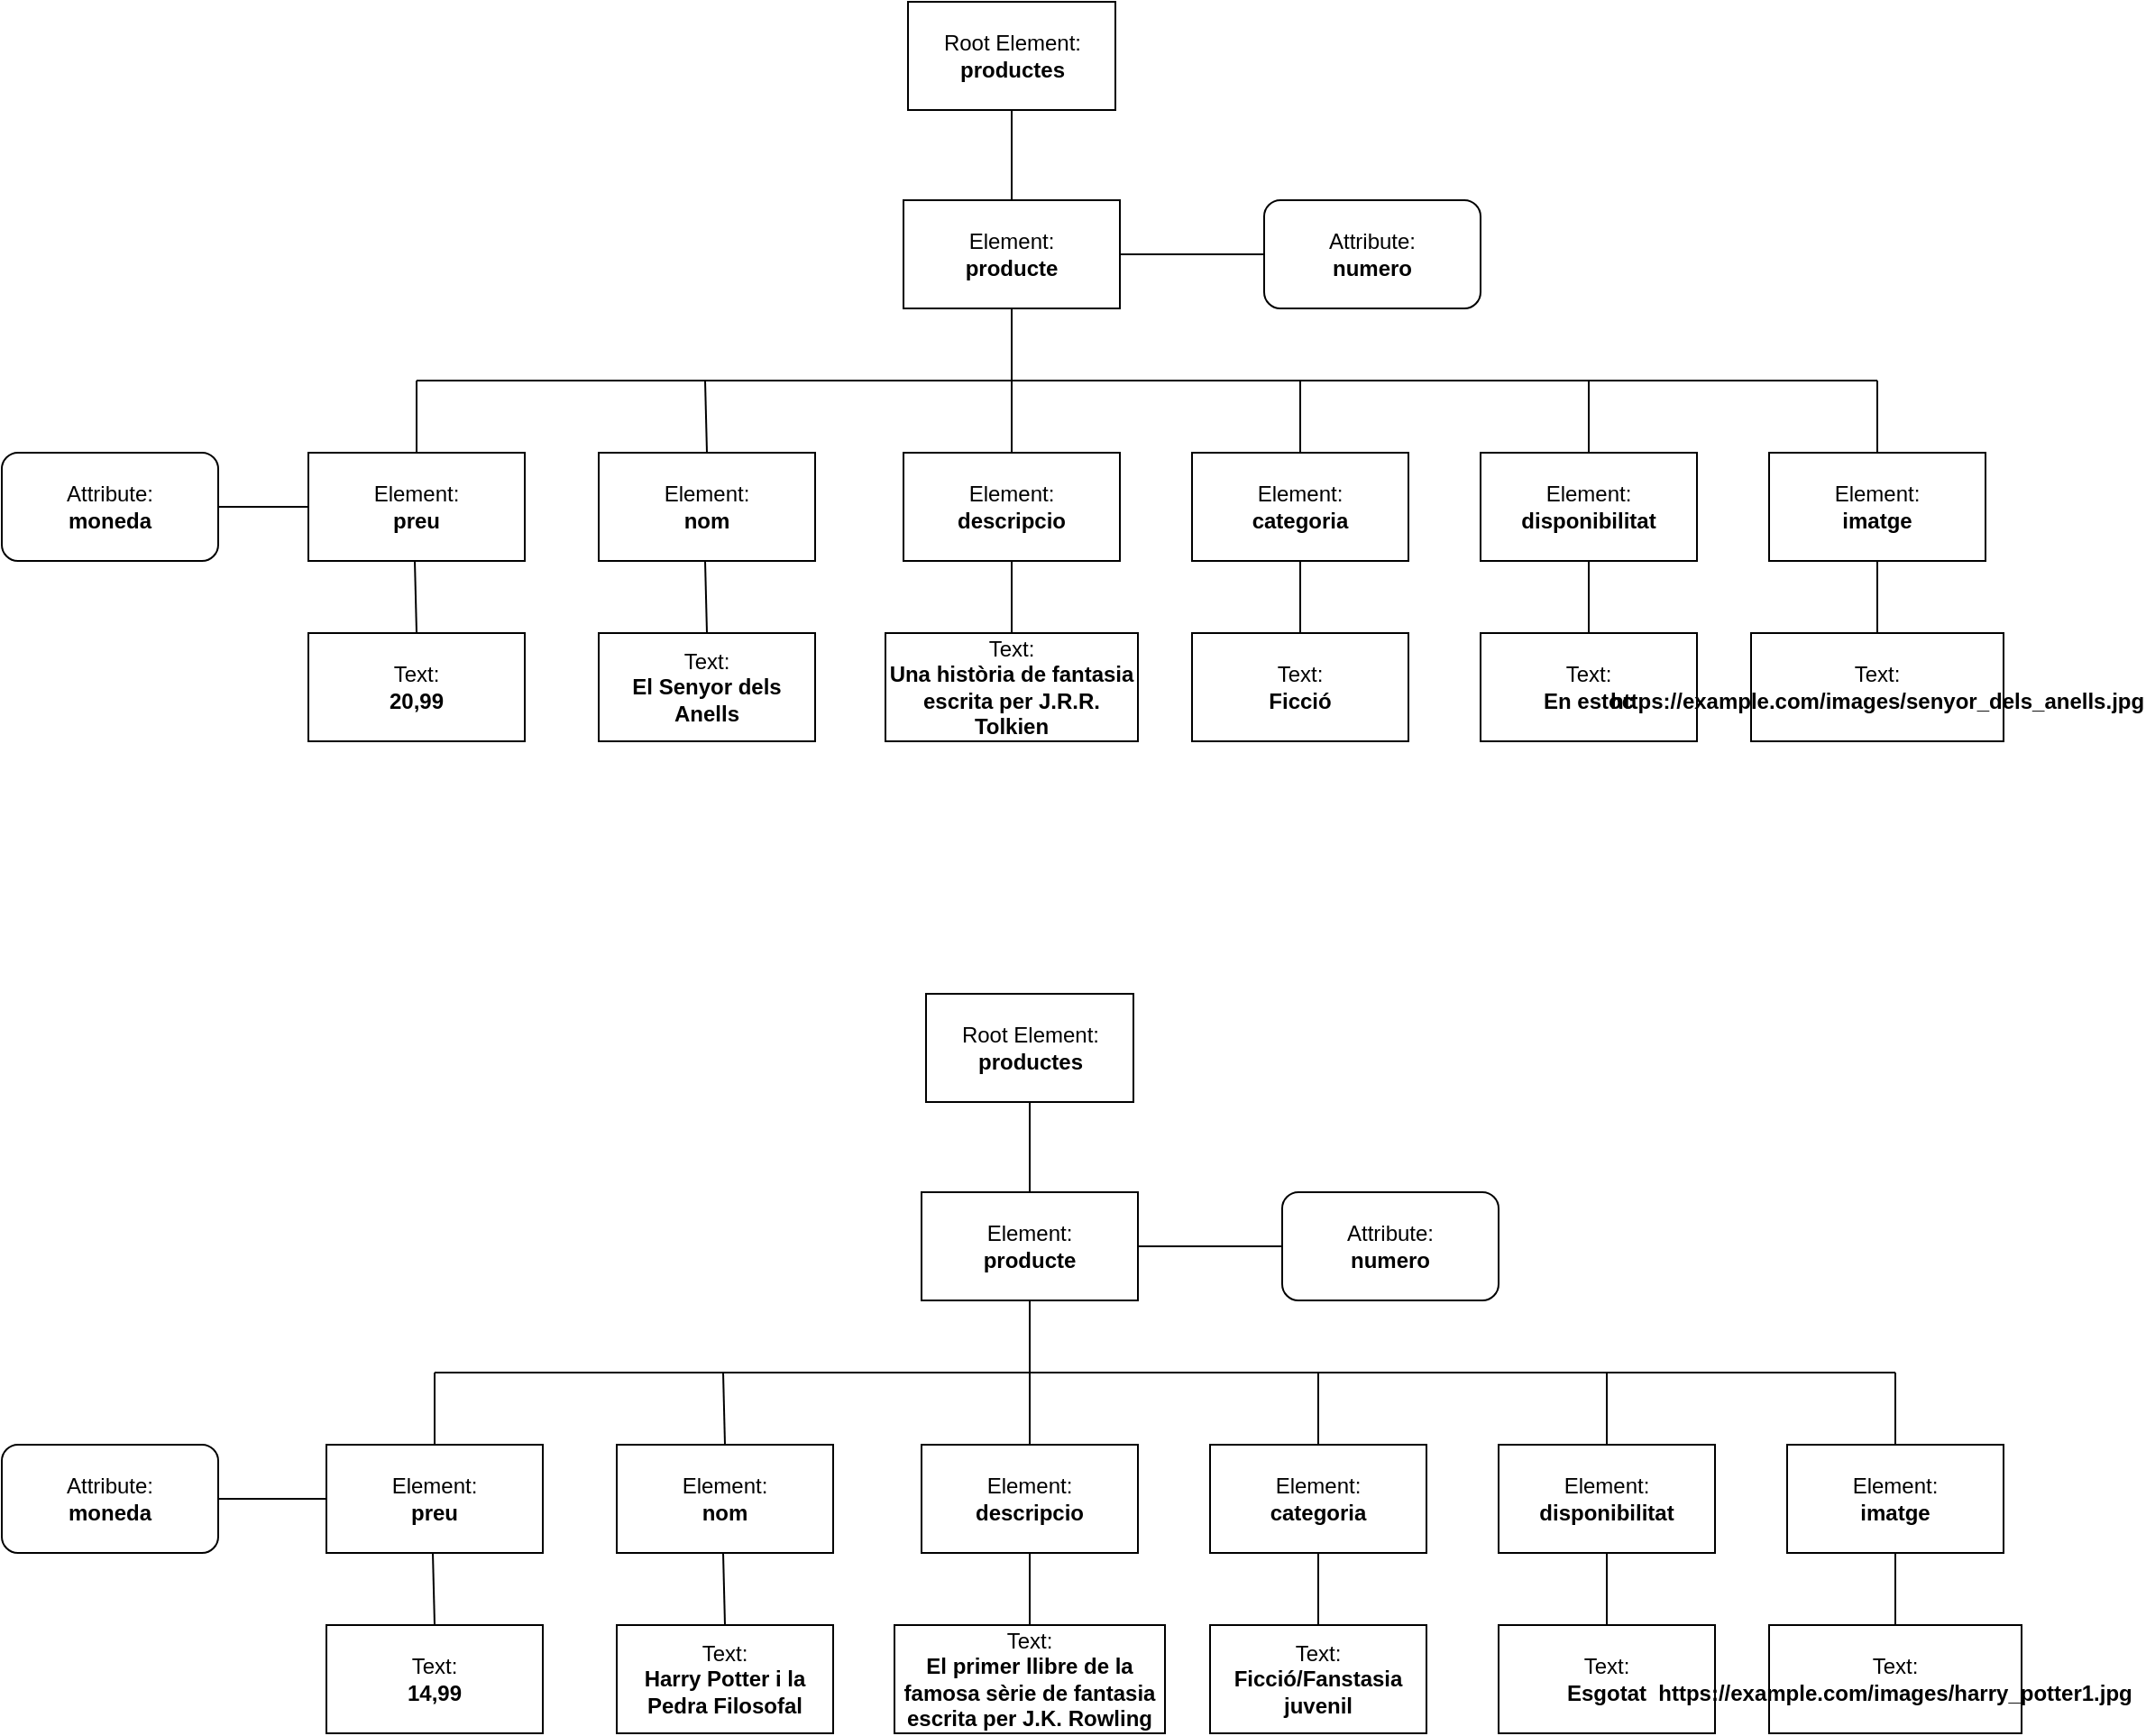 <mxfile version="25.0.3">
  <diagram name="Pàgina-1" id="8d-l_6ZX0FOeK1Vaz1ss">
    <mxGraphModel dx="1440" dy="832" grid="1" gridSize="10" guides="1" tooltips="1" connect="1" arrows="0" fold="1" page="1" pageScale="1" pageWidth="1654" pageHeight="1169" math="0" shadow="0">
      <root>
        <mxCell id="0" />
        <mxCell id="1" parent="0" />
        <mxCell id="ttW7PJuPHT0QXCq-DN1Q-2" style="edgeStyle=orthogonalEdgeStyle;rounded=0;orthogonalLoop=1;jettySize=auto;html=1;endArrow=none;endFill=0;" parent="1" source="ttW7PJuPHT0QXCq-DN1Q-1" target="ttW7PJuPHT0QXCq-DN1Q-3" edge="1">
          <mxGeometry relative="1" as="geometry">
            <mxPoint x="700" y="150" as="targetPoint" />
          </mxGeometry>
        </mxCell>
        <mxCell id="ttW7PJuPHT0QXCq-DN1Q-1" value="Root Element:&lt;br&gt;&lt;b&gt;productes&lt;/b&gt;" style="rounded=0;whiteSpace=wrap;html=1;" parent="1" vertex="1">
          <mxGeometry x="642.5" y="40" width="115" height="60" as="geometry" />
        </mxCell>
        <mxCell id="ttW7PJuPHT0QXCq-DN1Q-5" value="" style="edgeStyle=orthogonalEdgeStyle;rounded=0;orthogonalLoop=1;jettySize=auto;html=1;endArrow=none;endFill=0;" parent="1" source="ttW7PJuPHT0QXCq-DN1Q-3" target="ttW7PJuPHT0QXCq-DN1Q-4" edge="1">
          <mxGeometry relative="1" as="geometry" />
        </mxCell>
        <mxCell id="ttW7PJuPHT0QXCq-DN1Q-6" style="edgeStyle=orthogonalEdgeStyle;rounded=0;orthogonalLoop=1;jettySize=auto;html=1;endArrow=none;endFill=0;entryX=0.5;entryY=0;entryDx=0;entryDy=0;" parent="1" source="ttW7PJuPHT0QXCq-DN1Q-3" target="ttW7PJuPHT0QXCq-DN1Q-15" edge="1">
          <mxGeometry relative="1" as="geometry">
            <mxPoint x="700" y="250" as="targetPoint" />
          </mxGeometry>
        </mxCell>
        <mxCell id="ttW7PJuPHT0QXCq-DN1Q-3" value=" Element:&lt;br&gt;&lt;b&gt;producte&lt;/b&gt;" style="rounded=0;whiteSpace=wrap;html=1;" parent="1" vertex="1">
          <mxGeometry x="640" y="150" width="120" height="60" as="geometry" />
        </mxCell>
        <mxCell id="ttW7PJuPHT0QXCq-DN1Q-4" value="Attribute:&lt;br&gt;&lt;b&gt;numero&lt;/b&gt;" style="rounded=1;whiteSpace=wrap;html=1;" parent="1" vertex="1">
          <mxGeometry x="840" y="150" width="120" height="60" as="geometry" />
        </mxCell>
        <mxCell id="ttW7PJuPHT0QXCq-DN1Q-7" value="" style="endArrow=none;html=1;rounded=0;" parent="1" edge="1">
          <mxGeometry width="50" height="50" relative="1" as="geometry">
            <mxPoint x="370" y="250" as="sourcePoint" />
            <mxPoint x="1180" y="250" as="targetPoint" />
            <Array as="points">
              <mxPoint x="700" y="250" />
            </Array>
          </mxGeometry>
        </mxCell>
        <mxCell id="ttW7PJuPHT0QXCq-DN1Q-15" value=" Element:&lt;br&gt;&lt;b&gt;descripcio&lt;/b&gt;" style="rounded=0;whiteSpace=wrap;html=1;" parent="1" vertex="1">
          <mxGeometry x="640" y="290" width="120" height="60" as="geometry" />
        </mxCell>
        <mxCell id="ttW7PJuPHT0QXCq-DN1Q-16" value=" Element:&lt;br&gt;&lt;b&gt;categoria&lt;/b&gt;" style="rounded=0;whiteSpace=wrap;html=1;" parent="1" vertex="1">
          <mxGeometry x="800" y="290" width="120" height="60" as="geometry" />
        </mxCell>
        <mxCell id="ttW7PJuPHT0QXCq-DN1Q-17" value="" style="endArrow=none;html=1;rounded=0;exitX=0.5;exitY=0;exitDx=0;exitDy=0;endFill=0;" parent="1" source="ttW7PJuPHT0QXCq-DN1Q-16" edge="1">
          <mxGeometry width="50" height="50" relative="1" as="geometry">
            <mxPoint x="710" y="170" as="sourcePoint" />
            <mxPoint x="860" y="250" as="targetPoint" />
          </mxGeometry>
        </mxCell>
        <mxCell id="ttW7PJuPHT0QXCq-DN1Q-18" value="&lt;div&gt; Element:&lt;br&gt;&lt;/div&gt;&lt;b&gt;disponibilitat&lt;/b&gt;" style="rounded=0;whiteSpace=wrap;html=1;" parent="1" vertex="1">
          <mxGeometry x="960" y="290" width="120" height="60" as="geometry" />
        </mxCell>
        <mxCell id="ttW7PJuPHT0QXCq-DN1Q-19" value="" style="endArrow=none;html=1;rounded=0;exitX=0.5;exitY=0;exitDx=0;exitDy=0;endFill=0;" parent="1" source="ttW7PJuPHT0QXCq-DN1Q-18" edge="1">
          <mxGeometry width="50" height="50" relative="1" as="geometry">
            <mxPoint x="870" y="170" as="sourcePoint" />
            <mxPoint x="1020" y="250" as="targetPoint" />
          </mxGeometry>
        </mxCell>
        <mxCell id="ttW7PJuPHT0QXCq-DN1Q-20" value=" Element:&lt;br&gt;&lt;b&gt;nom&lt;/b&gt;" style="rounded=0;whiteSpace=wrap;html=1;" parent="1" vertex="1">
          <mxGeometry x="471" y="290" width="120" height="60" as="geometry" />
        </mxCell>
        <mxCell id="ttW7PJuPHT0QXCq-DN1Q-21" value="" style="endArrow=none;html=1;rounded=0;exitX=0.5;exitY=0;exitDx=0;exitDy=0;endFill=0;" parent="1" source="ttW7PJuPHT0QXCq-DN1Q-20" edge="1">
          <mxGeometry width="50" height="50" relative="1" as="geometry">
            <mxPoint x="380" y="170" as="sourcePoint" />
            <mxPoint x="530" y="250" as="targetPoint" />
          </mxGeometry>
        </mxCell>
        <mxCell id="ttW7PJuPHT0QXCq-DN1Q-22" value=" Element:&lt;br&gt;&lt;b&gt;preu&lt;/b&gt;" style="rounded=0;whiteSpace=wrap;html=1;" parent="1" vertex="1">
          <mxGeometry x="310" y="290" width="120" height="60" as="geometry" />
        </mxCell>
        <mxCell id="ttW7PJuPHT0QXCq-DN1Q-23" value="" style="endArrow=none;html=1;rounded=0;exitX=0.5;exitY=0;exitDx=0;exitDy=0;endFill=0;" parent="1" source="ttW7PJuPHT0QXCq-DN1Q-22" edge="1">
          <mxGeometry width="50" height="50" relative="1" as="geometry">
            <mxPoint x="220" y="170" as="sourcePoint" />
            <mxPoint x="370" y="250" as="targetPoint" />
          </mxGeometry>
        </mxCell>
        <mxCell id="ttW7PJuPHT0QXCq-DN1Q-26" value="&lt;div&gt; Element:&lt;br&gt;&lt;b&gt;imatge&lt;/b&gt;&lt;br&gt;&lt;/div&gt;&lt;b&gt;&lt;/b&gt;" style="rounded=0;whiteSpace=wrap;html=1;" parent="1" vertex="1">
          <mxGeometry x="1120" y="290" width="120" height="60" as="geometry" />
        </mxCell>
        <mxCell id="ttW7PJuPHT0QXCq-DN1Q-27" value="" style="endArrow=none;html=1;rounded=0;exitX=0.5;exitY=0;exitDx=0;exitDy=0;endFill=0;" parent="1" source="ttW7PJuPHT0QXCq-DN1Q-26" edge="1">
          <mxGeometry width="50" height="50" relative="1" as="geometry">
            <mxPoint x="1030" y="170" as="sourcePoint" />
            <mxPoint x="1180" y="250" as="targetPoint" />
          </mxGeometry>
        </mxCell>
        <mxCell id="ttW7PJuPHT0QXCq-DN1Q-28" value=" Text:&lt;br&gt;&lt;b&gt;20,99&lt;/b&gt;" style="rounded=0;whiteSpace=wrap;html=1;" parent="1" vertex="1">
          <mxGeometry x="310" y="390" width="120" height="60" as="geometry" />
        </mxCell>
        <mxCell id="ttW7PJuPHT0QXCq-DN1Q-29" value="" style="endArrow=none;html=1;rounded=0;exitX=0.5;exitY=0;exitDx=0;exitDy=0;endFill=0;" parent="1" source="ttW7PJuPHT0QXCq-DN1Q-28" edge="1">
          <mxGeometry width="50" height="50" relative="1" as="geometry">
            <mxPoint x="219" y="270" as="sourcePoint" />
            <mxPoint x="369" y="350" as="targetPoint" />
          </mxGeometry>
        </mxCell>
        <mxCell id="ttW7PJuPHT0QXCq-DN1Q-30" value=" Text:&lt;br&gt;&lt;b&gt;El Senyor dels Anells&lt;/b&gt;" style="rounded=0;whiteSpace=wrap;html=1;" parent="1" vertex="1">
          <mxGeometry x="471" y="390" width="120" height="60" as="geometry" />
        </mxCell>
        <mxCell id="ttW7PJuPHT0QXCq-DN1Q-31" value="" style="endArrow=none;html=1;rounded=0;exitX=0.5;exitY=0;exitDx=0;exitDy=0;endFill=0;" parent="1" source="ttW7PJuPHT0QXCq-DN1Q-30" edge="1">
          <mxGeometry width="50" height="50" relative="1" as="geometry">
            <mxPoint x="380" y="270" as="sourcePoint" />
            <mxPoint x="530" y="350" as="targetPoint" />
          </mxGeometry>
        </mxCell>
        <mxCell id="ttW7PJuPHT0QXCq-DN1Q-32" value=" Text:&lt;br&gt;&lt;b&gt;Una història de fantasia escrita per J.R.R. Tolkien&lt;/b&gt;" style="rounded=0;whiteSpace=wrap;html=1;" parent="1" vertex="1">
          <mxGeometry x="630" y="390" width="140" height="60" as="geometry" />
        </mxCell>
        <mxCell id="ttW7PJuPHT0QXCq-DN1Q-33" value="" style="endArrow=none;html=1;rounded=0;exitX=0.5;exitY=0;exitDx=0;exitDy=0;endFill=0;entryX=0.5;entryY=1;entryDx=0;entryDy=0;" parent="1" source="ttW7PJuPHT0QXCq-DN1Q-32" target="ttW7PJuPHT0QXCq-DN1Q-15" edge="1">
          <mxGeometry width="50" height="50" relative="1" as="geometry">
            <mxPoint x="551.5" y="270" as="sourcePoint" />
            <mxPoint x="701.5" y="350" as="targetPoint" />
          </mxGeometry>
        </mxCell>
        <mxCell id="ttW7PJuPHT0QXCq-DN1Q-34" value=" Text:&lt;br&gt;&lt;b&gt;Ficció&lt;/b&gt;" style="rounded=0;whiteSpace=wrap;html=1;" parent="1" vertex="1">
          <mxGeometry x="800" y="390" width="120" height="60" as="geometry" />
        </mxCell>
        <mxCell id="ttW7PJuPHT0QXCq-DN1Q-35" value="" style="endArrow=none;html=1;rounded=0;exitX=0.5;exitY=0;exitDx=0;exitDy=0;endFill=0;entryX=0.5;entryY=1;entryDx=0;entryDy=0;" parent="1" source="ttW7PJuPHT0QXCq-DN1Q-34" edge="1">
          <mxGeometry width="50" height="50" relative="1" as="geometry">
            <mxPoint x="711.5" y="270" as="sourcePoint" />
            <mxPoint x="860" y="350" as="targetPoint" />
          </mxGeometry>
        </mxCell>
        <mxCell id="ttW7PJuPHT0QXCq-DN1Q-36" value=" Text:&lt;br&gt;&lt;b&gt;En estoc&lt;/b&gt;" style="rounded=0;whiteSpace=wrap;html=1;" parent="1" vertex="1">
          <mxGeometry x="960" y="390" width="120" height="60" as="geometry" />
        </mxCell>
        <mxCell id="ttW7PJuPHT0QXCq-DN1Q-37" value="" style="endArrow=none;html=1;rounded=0;exitX=0.5;exitY=0;exitDx=0;exitDy=0;endFill=0;entryX=0.5;entryY=1;entryDx=0;entryDy=0;" parent="1" source="ttW7PJuPHT0QXCq-DN1Q-36" edge="1">
          <mxGeometry width="50" height="50" relative="1" as="geometry">
            <mxPoint x="871.5" y="270" as="sourcePoint" />
            <mxPoint x="1020" y="350" as="targetPoint" />
          </mxGeometry>
        </mxCell>
        <mxCell id="ttW7PJuPHT0QXCq-DN1Q-38" value=" Text:&lt;br&gt;&lt;b&gt;https://example.com/images/senyor_dels_anells.jpg&lt;/b&gt;" style="rounded=0;whiteSpace=wrap;html=1;" parent="1" vertex="1">
          <mxGeometry x="1110" y="390" width="140" height="60" as="geometry" />
        </mxCell>
        <mxCell id="ttW7PJuPHT0QXCq-DN1Q-39" value="" style="endArrow=none;html=1;rounded=0;exitX=0.5;exitY=0;exitDx=0;exitDy=0;endFill=0;" parent="1" source="ttW7PJuPHT0QXCq-DN1Q-38" edge="1">
          <mxGeometry width="50" height="50" relative="1" as="geometry">
            <mxPoint x="1031.5" y="260" as="sourcePoint" />
            <mxPoint x="1180" y="350" as="targetPoint" />
          </mxGeometry>
        </mxCell>
        <mxCell id="ttW7PJuPHT0QXCq-DN1Q-40" style="edgeStyle=orthogonalEdgeStyle;rounded=0;orthogonalLoop=1;jettySize=auto;html=1;endArrow=none;endFill=0;" parent="1" source="ttW7PJuPHT0QXCq-DN1Q-41" target="ttW7PJuPHT0QXCq-DN1Q-44" edge="1">
          <mxGeometry relative="1" as="geometry">
            <mxPoint x="710" y="700" as="targetPoint" />
          </mxGeometry>
        </mxCell>
        <mxCell id="ttW7PJuPHT0QXCq-DN1Q-41" value="Root Element:&lt;br&gt;&lt;b&gt;productes&lt;/b&gt;" style="rounded=0;whiteSpace=wrap;html=1;" parent="1" vertex="1">
          <mxGeometry x="652.5" y="590" width="115" height="60" as="geometry" />
        </mxCell>
        <mxCell id="ttW7PJuPHT0QXCq-DN1Q-42" value="" style="edgeStyle=orthogonalEdgeStyle;rounded=0;orthogonalLoop=1;jettySize=auto;html=1;endArrow=none;endFill=0;" parent="1" source="ttW7PJuPHT0QXCq-DN1Q-44" target="ttW7PJuPHT0QXCq-DN1Q-45" edge="1">
          <mxGeometry relative="1" as="geometry" />
        </mxCell>
        <mxCell id="ttW7PJuPHT0QXCq-DN1Q-43" style="edgeStyle=orthogonalEdgeStyle;rounded=0;orthogonalLoop=1;jettySize=auto;html=1;endArrow=none;endFill=0;entryX=0.5;entryY=0;entryDx=0;entryDy=0;" parent="1" source="ttW7PJuPHT0QXCq-DN1Q-44" target="ttW7PJuPHT0QXCq-DN1Q-47" edge="1">
          <mxGeometry relative="1" as="geometry">
            <mxPoint x="710" y="800" as="targetPoint" />
          </mxGeometry>
        </mxCell>
        <mxCell id="ttW7PJuPHT0QXCq-DN1Q-44" value=" Element:&lt;br&gt;&lt;b&gt;producte&lt;/b&gt;" style="rounded=0;whiteSpace=wrap;html=1;" parent="1" vertex="1">
          <mxGeometry x="650" y="700" width="120" height="60" as="geometry" />
        </mxCell>
        <mxCell id="ttW7PJuPHT0QXCq-DN1Q-45" value="Attribute:&lt;br&gt;&lt;b&gt;numero&lt;/b&gt;" style="rounded=1;whiteSpace=wrap;html=1;" parent="1" vertex="1">
          <mxGeometry x="850" y="700" width="120" height="60" as="geometry" />
        </mxCell>
        <mxCell id="ttW7PJuPHT0QXCq-DN1Q-46" value="" style="endArrow=none;html=1;rounded=0;" parent="1" edge="1">
          <mxGeometry width="50" height="50" relative="1" as="geometry">
            <mxPoint x="380" y="800" as="sourcePoint" />
            <mxPoint x="1190" y="800" as="targetPoint" />
            <Array as="points">
              <mxPoint x="710" y="800" />
            </Array>
          </mxGeometry>
        </mxCell>
        <mxCell id="ttW7PJuPHT0QXCq-DN1Q-47" value=" Element:&lt;br&gt;&lt;b&gt;descripcio&lt;/b&gt;" style="rounded=0;whiteSpace=wrap;html=1;" parent="1" vertex="1">
          <mxGeometry x="650" y="840" width="120" height="60" as="geometry" />
        </mxCell>
        <mxCell id="ttW7PJuPHT0QXCq-DN1Q-48" value=" Element:&lt;br&gt;&lt;b&gt;categoria&lt;/b&gt;" style="rounded=0;whiteSpace=wrap;html=1;" parent="1" vertex="1">
          <mxGeometry x="810" y="840" width="120" height="60" as="geometry" />
        </mxCell>
        <mxCell id="ttW7PJuPHT0QXCq-DN1Q-49" value="" style="endArrow=none;html=1;rounded=0;exitX=0.5;exitY=0;exitDx=0;exitDy=0;endFill=0;" parent="1" source="ttW7PJuPHT0QXCq-DN1Q-48" edge="1">
          <mxGeometry width="50" height="50" relative="1" as="geometry">
            <mxPoint x="720" y="720" as="sourcePoint" />
            <mxPoint x="870" y="800" as="targetPoint" />
          </mxGeometry>
        </mxCell>
        <mxCell id="ttW7PJuPHT0QXCq-DN1Q-50" value="&lt;div&gt; Element:&lt;br&gt;&lt;/div&gt;&lt;b&gt;disponibilitat&lt;/b&gt;" style="rounded=0;whiteSpace=wrap;html=1;" parent="1" vertex="1">
          <mxGeometry x="970" y="840" width="120" height="60" as="geometry" />
        </mxCell>
        <mxCell id="ttW7PJuPHT0QXCq-DN1Q-51" value="" style="endArrow=none;html=1;rounded=0;exitX=0.5;exitY=0;exitDx=0;exitDy=0;endFill=0;" parent="1" source="ttW7PJuPHT0QXCq-DN1Q-50" edge="1">
          <mxGeometry width="50" height="50" relative="1" as="geometry">
            <mxPoint x="880" y="720" as="sourcePoint" />
            <mxPoint x="1030" y="800" as="targetPoint" />
          </mxGeometry>
        </mxCell>
        <mxCell id="ttW7PJuPHT0QXCq-DN1Q-52" value=" Element:&lt;br&gt;&lt;b&gt;nom&lt;/b&gt;" style="rounded=0;whiteSpace=wrap;html=1;" parent="1" vertex="1">
          <mxGeometry x="481" y="840" width="120" height="60" as="geometry" />
        </mxCell>
        <mxCell id="ttW7PJuPHT0QXCq-DN1Q-53" value="" style="endArrow=none;html=1;rounded=0;exitX=0.5;exitY=0;exitDx=0;exitDy=0;endFill=0;" parent="1" source="ttW7PJuPHT0QXCq-DN1Q-52" edge="1">
          <mxGeometry width="50" height="50" relative="1" as="geometry">
            <mxPoint x="390" y="720" as="sourcePoint" />
            <mxPoint x="540" y="800" as="targetPoint" />
          </mxGeometry>
        </mxCell>
        <mxCell id="ttW7PJuPHT0QXCq-DN1Q-54" value=" Element:&lt;br&gt;&lt;b&gt;preu&lt;/b&gt;" style="rounded=0;whiteSpace=wrap;html=1;" parent="1" vertex="1">
          <mxGeometry x="320" y="840" width="120" height="60" as="geometry" />
        </mxCell>
        <mxCell id="ttW7PJuPHT0QXCq-DN1Q-55" value="" style="endArrow=none;html=1;rounded=0;exitX=0.5;exitY=0;exitDx=0;exitDy=0;endFill=0;" parent="1" source="ttW7PJuPHT0QXCq-DN1Q-54" edge="1">
          <mxGeometry width="50" height="50" relative="1" as="geometry">
            <mxPoint x="230" y="720" as="sourcePoint" />
            <mxPoint x="380" y="800" as="targetPoint" />
          </mxGeometry>
        </mxCell>
        <mxCell id="ttW7PJuPHT0QXCq-DN1Q-57" value="&lt;div&gt; Element:&lt;br&gt;&lt;b&gt;imatge&lt;/b&gt;&lt;br&gt;&lt;/div&gt;&lt;b&gt;&lt;/b&gt;" style="rounded=0;whiteSpace=wrap;html=1;" parent="1" vertex="1">
          <mxGeometry x="1130" y="840" width="120" height="60" as="geometry" />
        </mxCell>
        <mxCell id="ttW7PJuPHT0QXCq-DN1Q-58" value="" style="endArrow=none;html=1;rounded=0;exitX=0.5;exitY=0;exitDx=0;exitDy=0;endFill=0;" parent="1" source="ttW7PJuPHT0QXCq-DN1Q-57" edge="1">
          <mxGeometry width="50" height="50" relative="1" as="geometry">
            <mxPoint x="1040" y="720" as="sourcePoint" />
            <mxPoint x="1190" y="800" as="targetPoint" />
          </mxGeometry>
        </mxCell>
        <mxCell id="ttW7PJuPHT0QXCq-DN1Q-59" value=" Text:&lt;br&gt;&lt;b&gt;14,99&lt;/b&gt;" style="rounded=0;whiteSpace=wrap;html=1;" parent="1" vertex="1">
          <mxGeometry x="320" y="940" width="120" height="60" as="geometry" />
        </mxCell>
        <mxCell id="ttW7PJuPHT0QXCq-DN1Q-60" value="" style="endArrow=none;html=1;rounded=0;exitX=0.5;exitY=0;exitDx=0;exitDy=0;endFill=0;" parent="1" source="ttW7PJuPHT0QXCq-DN1Q-59" edge="1">
          <mxGeometry width="50" height="50" relative="1" as="geometry">
            <mxPoint x="229" y="820" as="sourcePoint" />
            <mxPoint x="379" y="900" as="targetPoint" />
          </mxGeometry>
        </mxCell>
        <mxCell id="ttW7PJuPHT0QXCq-DN1Q-61" value=" Text:&lt;br&gt;&lt;b&gt;Harry Potter i la Pedra Filosofal&lt;/b&gt;&lt;br&gt;&lt;b&gt;&lt;/b&gt;" style="rounded=0;whiteSpace=wrap;html=1;" parent="1" vertex="1">
          <mxGeometry x="481" y="940" width="120" height="60" as="geometry" />
        </mxCell>
        <mxCell id="ttW7PJuPHT0QXCq-DN1Q-62" value="" style="endArrow=none;html=1;rounded=0;exitX=0.5;exitY=0;exitDx=0;exitDy=0;endFill=0;" parent="1" source="ttW7PJuPHT0QXCq-DN1Q-61" edge="1">
          <mxGeometry width="50" height="50" relative="1" as="geometry">
            <mxPoint x="390" y="820" as="sourcePoint" />
            <mxPoint x="540" y="900" as="targetPoint" />
          </mxGeometry>
        </mxCell>
        <mxCell id="ttW7PJuPHT0QXCq-DN1Q-63" value=" Text:&lt;br&gt;&lt;b&gt;El primer llibre de la famosa sèrie de fantasia escrita per J.K. Rowling&lt;/b&gt;" style="rounded=0;whiteSpace=wrap;html=1;" parent="1" vertex="1">
          <mxGeometry x="635" y="940" width="150" height="60" as="geometry" />
        </mxCell>
        <mxCell id="ttW7PJuPHT0QXCq-DN1Q-64" value="" style="endArrow=none;html=1;rounded=0;exitX=0.5;exitY=0;exitDx=0;exitDy=0;endFill=0;entryX=0.5;entryY=1;entryDx=0;entryDy=0;" parent="1" source="ttW7PJuPHT0QXCq-DN1Q-63" target="ttW7PJuPHT0QXCq-DN1Q-47" edge="1">
          <mxGeometry width="50" height="50" relative="1" as="geometry">
            <mxPoint x="561.5" y="820" as="sourcePoint" />
            <mxPoint x="711.5" y="900" as="targetPoint" />
          </mxGeometry>
        </mxCell>
        <mxCell id="ttW7PJuPHT0QXCq-DN1Q-65" value=" Text:&lt;br&gt;&lt;b&gt;Ficció/Fanstasia juvenil&lt;br&gt;&lt;/b&gt;" style="rounded=0;whiteSpace=wrap;html=1;" parent="1" vertex="1">
          <mxGeometry x="810" y="940" width="120" height="60" as="geometry" />
        </mxCell>
        <mxCell id="ttW7PJuPHT0QXCq-DN1Q-66" value="" style="endArrow=none;html=1;rounded=0;exitX=0.5;exitY=0;exitDx=0;exitDy=0;endFill=0;entryX=0.5;entryY=1;entryDx=0;entryDy=0;" parent="1" source="ttW7PJuPHT0QXCq-DN1Q-65" edge="1">
          <mxGeometry width="50" height="50" relative="1" as="geometry">
            <mxPoint x="721.5" y="820" as="sourcePoint" />
            <mxPoint x="870" y="900" as="targetPoint" />
          </mxGeometry>
        </mxCell>
        <mxCell id="ttW7PJuPHT0QXCq-DN1Q-67" value=" Text:&lt;br&gt;&lt;b&gt;Esgotat&lt;br&gt;&lt;/b&gt;" style="rounded=0;whiteSpace=wrap;html=1;" parent="1" vertex="1">
          <mxGeometry x="970" y="940" width="120" height="60" as="geometry" />
        </mxCell>
        <mxCell id="ttW7PJuPHT0QXCq-DN1Q-68" value="" style="endArrow=none;html=1;rounded=0;exitX=0.5;exitY=0;exitDx=0;exitDy=0;endFill=0;entryX=0.5;entryY=1;entryDx=0;entryDy=0;" parent="1" source="ttW7PJuPHT0QXCq-DN1Q-67" edge="1">
          <mxGeometry width="50" height="50" relative="1" as="geometry">
            <mxPoint x="881.5" y="820" as="sourcePoint" />
            <mxPoint x="1030" y="900" as="targetPoint" />
          </mxGeometry>
        </mxCell>
        <mxCell id="ttW7PJuPHT0QXCq-DN1Q-69" value=" Text:&lt;br&gt;&lt;b&gt;https://example.com/images/harry_potter1.jpg&lt;/b&gt;" style="rounded=0;whiteSpace=wrap;html=1;" parent="1" vertex="1">
          <mxGeometry x="1120" y="940" width="140" height="60" as="geometry" />
        </mxCell>
        <mxCell id="ttW7PJuPHT0QXCq-DN1Q-70" value="" style="endArrow=none;html=1;rounded=0;exitX=0.5;exitY=0;exitDx=0;exitDy=0;endFill=0;" parent="1" source="ttW7PJuPHT0QXCq-DN1Q-69" edge="1">
          <mxGeometry width="50" height="50" relative="1" as="geometry">
            <mxPoint x="1041.5" y="810" as="sourcePoint" />
            <mxPoint x="1190" y="900" as="targetPoint" />
          </mxGeometry>
        </mxCell>
        <mxCell id="2rdrQMkg55PhstR1MMzV-3" value="Attribute:&lt;div&gt;&lt;b&gt;moneda&lt;/b&gt;&lt;br&gt;&lt;/div&gt;" style="rounded=1;whiteSpace=wrap;html=1;" vertex="1" parent="1">
          <mxGeometry x="140" y="290" width="120" height="60" as="geometry" />
        </mxCell>
        <mxCell id="2rdrQMkg55PhstR1MMzV-4" value="" style="endArrow=none;html=1;rounded=0;exitX=1;exitY=0.5;exitDx=0;exitDy=0;entryX=0;entryY=0.5;entryDx=0;entryDy=0;" edge="1" parent="1" source="2rdrQMkg55PhstR1MMzV-3" target="ttW7PJuPHT0QXCq-DN1Q-22">
          <mxGeometry width="50" height="50" relative="1" as="geometry">
            <mxPoint x="320" y="290" as="sourcePoint" />
            <mxPoint x="370" y="240" as="targetPoint" />
          </mxGeometry>
        </mxCell>
        <mxCell id="2rdrQMkg55PhstR1MMzV-5" value="Attribute:&lt;div&gt;&lt;b&gt;moneda&lt;/b&gt;&lt;br&gt;&lt;/div&gt;" style="rounded=1;whiteSpace=wrap;html=1;" vertex="1" parent="1">
          <mxGeometry x="140" y="840" width="120" height="60" as="geometry" />
        </mxCell>
        <mxCell id="2rdrQMkg55PhstR1MMzV-7" value="" style="endArrow=none;html=1;rounded=0;entryX=0;entryY=0.5;entryDx=0;entryDy=0;" edge="1" parent="1" target="ttW7PJuPHT0QXCq-DN1Q-54">
          <mxGeometry width="50" height="50" relative="1" as="geometry">
            <mxPoint x="260" y="870" as="sourcePoint" />
            <mxPoint x="310" y="750" as="targetPoint" />
          </mxGeometry>
        </mxCell>
      </root>
    </mxGraphModel>
  </diagram>
</mxfile>
